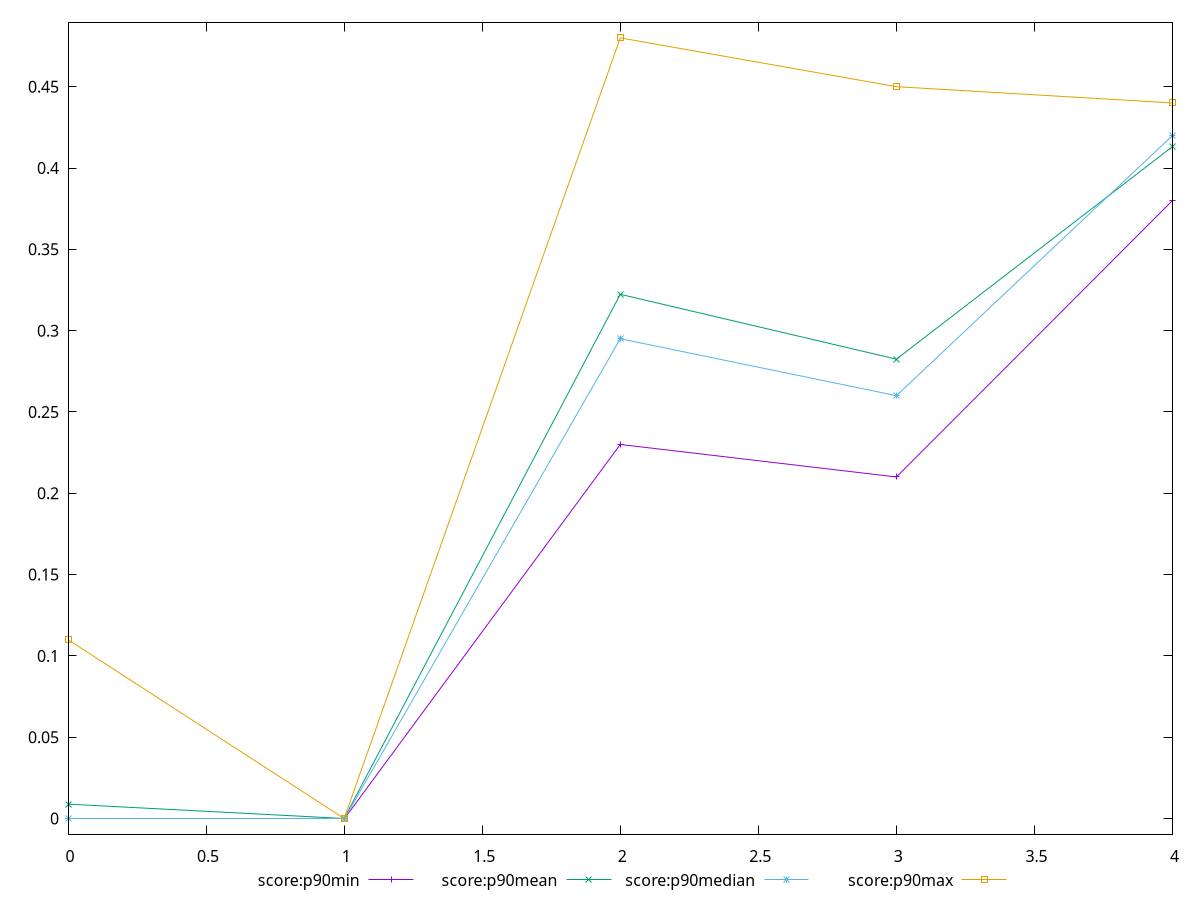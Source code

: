 reset

$scoreP90Min <<EOF
0 0
1 0
2 0.23
3 0.21
4 0.38
EOF

$scoreP90Mean <<EOF
0 0.008829787234042553
1 0
2 0.32234042553191494
3 0.2824468085106384
4 0.4131914893617023
EOF

$scoreP90Median <<EOF
0 0
1 0
2 0.295
3 0.26
4 0.42
EOF

$scoreP90Max <<EOF
0 0.11
1 0
2 0.48
3 0.45
4 0.44
EOF

set key outside below
set xrange [0:4]
set yrange [-0.0096:0.4896]
set trange [-0.0096:0.4896]
set terminal svg size 640, 560 enhanced background rgb 'white'
set output "report_00015_2021-02-09T16-11-33.973Z/uses-text-compression/progression/score.svg"

plot $scoreP90Min title "score:p90min" with linespoints, \
     $scoreP90Mean title "score:p90mean" with linespoints, \
     $scoreP90Median title "score:p90median" with linespoints, \
     $scoreP90Max title "score:p90max" with linespoints

reset
